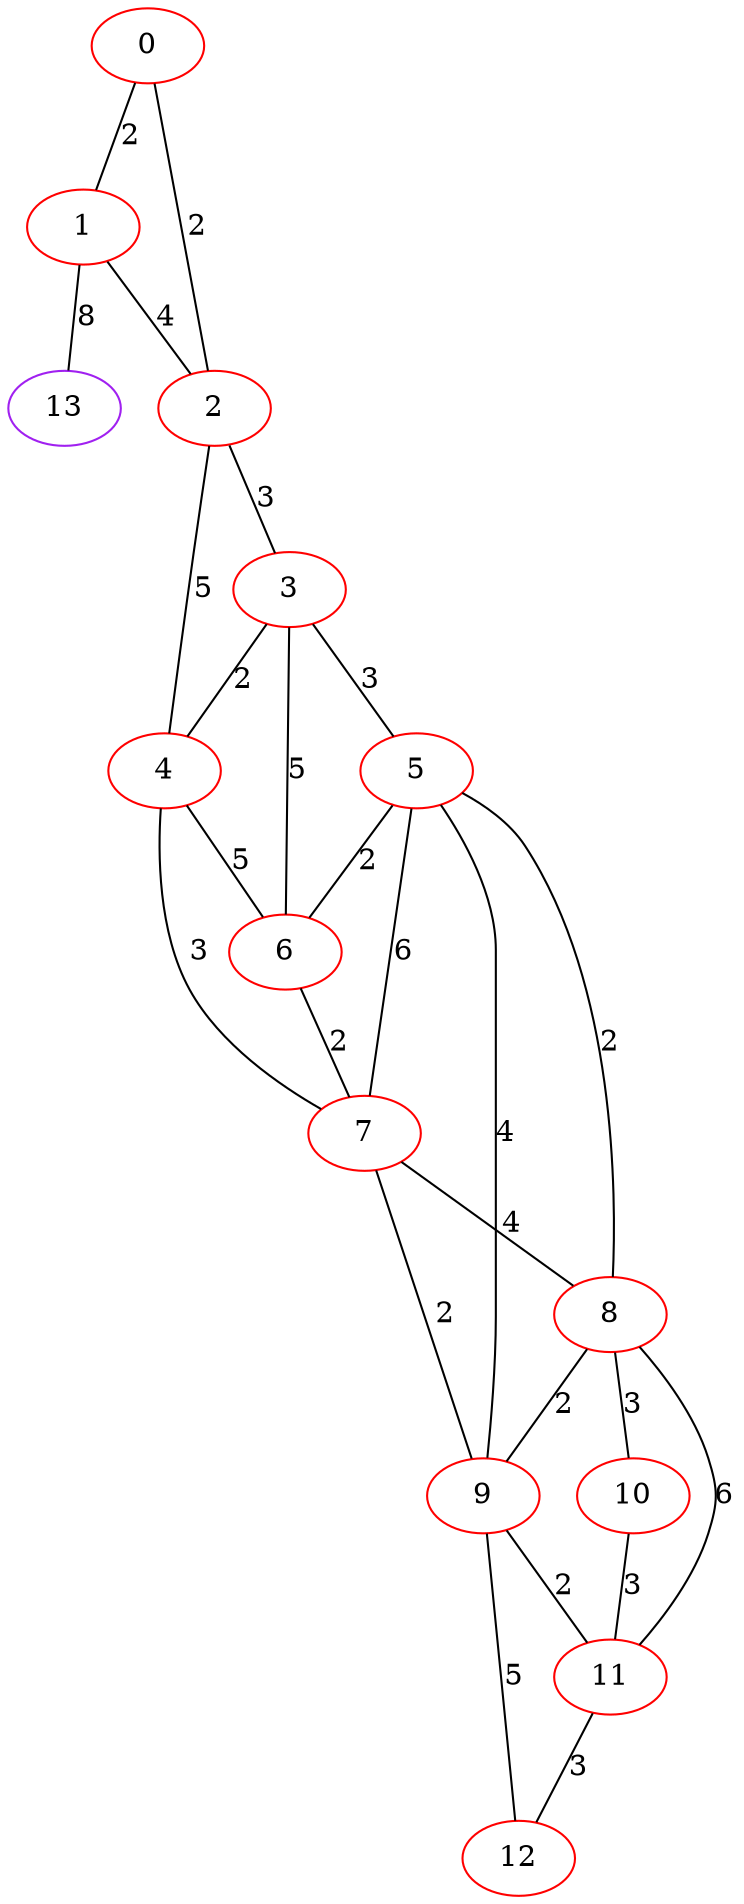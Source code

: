 graph "" {
0 [color=red, weight=1];
1 [color=red, weight=1];
2 [color=red, weight=1];
3 [color=red, weight=1];
4 [color=red, weight=1];
5 [color=red, weight=1];
6 [color=red, weight=1];
7 [color=red, weight=1];
8 [color=red, weight=1];
9 [color=red, weight=1];
10 [color=red, weight=1];
11 [color=red, weight=1];
12 [color=red, weight=1];
13 [color=purple, weight=4];
0 -- 1  [key=0, label=2];
0 -- 2  [key=0, label=2];
1 -- 2  [key=0, label=4];
1 -- 13  [key=0, label=8];
2 -- 3  [key=0, label=3];
2 -- 4  [key=0, label=5];
3 -- 4  [key=0, label=2];
3 -- 5  [key=0, label=3];
3 -- 6  [key=0, label=5];
4 -- 6  [key=0, label=5];
4 -- 7  [key=0, label=3];
5 -- 8  [key=0, label=2];
5 -- 9  [key=0, label=4];
5 -- 6  [key=0, label=2];
5 -- 7  [key=0, label=6];
6 -- 7  [key=0, label=2];
7 -- 8  [key=0, label=4];
7 -- 9  [key=0, label=2];
8 -- 9  [key=0, label=2];
8 -- 10  [key=0, label=3];
8 -- 11  [key=0, label=6];
9 -- 11  [key=0, label=2];
9 -- 12  [key=0, label=5];
10 -- 11  [key=0, label=3];
11 -- 12  [key=0, label=3];
}
